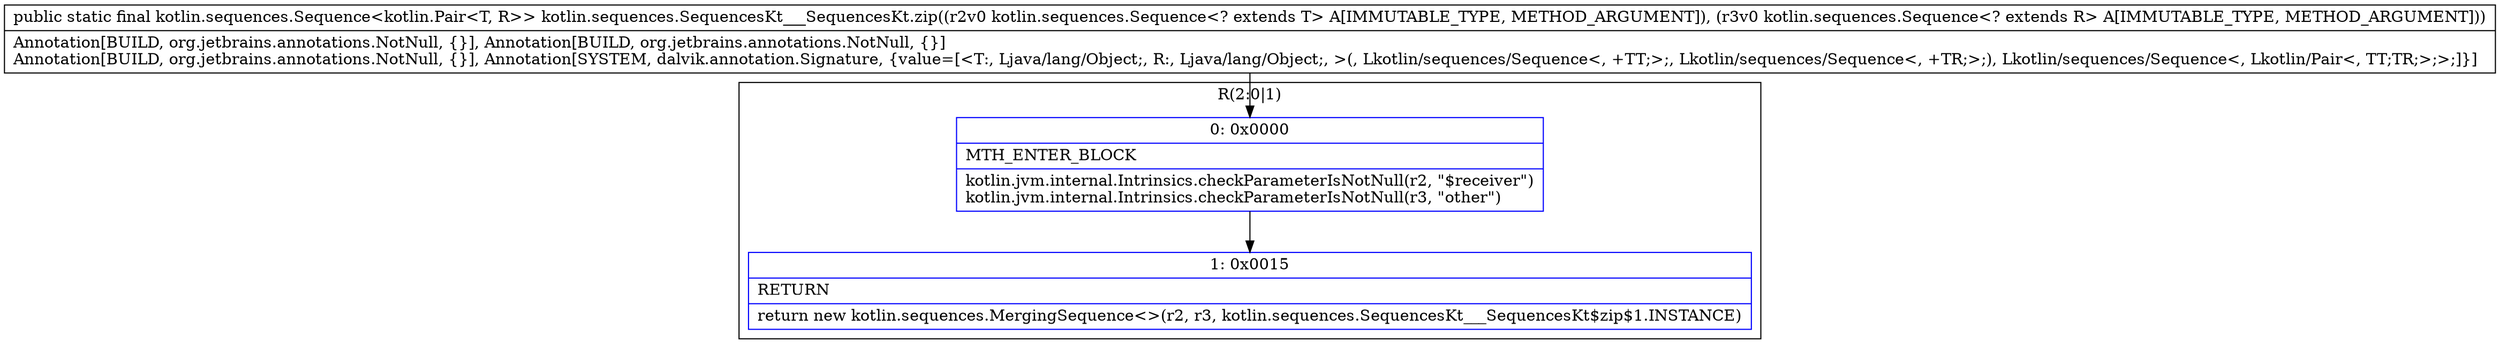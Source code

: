 digraph "CFG forkotlin.sequences.SequencesKt___SequencesKt.zip(Lkotlin\/sequences\/Sequence;Lkotlin\/sequences\/Sequence;)Lkotlin\/sequences\/Sequence;" {
subgraph cluster_Region_1488263326 {
label = "R(2:0|1)";
node [shape=record,color=blue];
Node_0 [shape=record,label="{0\:\ 0x0000|MTH_ENTER_BLOCK\l|kotlin.jvm.internal.Intrinsics.checkParameterIsNotNull(r2, \"$receiver\")\lkotlin.jvm.internal.Intrinsics.checkParameterIsNotNull(r3, \"other\")\l}"];
Node_1 [shape=record,label="{1\:\ 0x0015|RETURN\l|return new kotlin.sequences.MergingSequence\<\>(r2, r3, kotlin.sequences.SequencesKt___SequencesKt$zip$1.INSTANCE)\l}"];
}
MethodNode[shape=record,label="{public static final kotlin.sequences.Sequence\<kotlin.Pair\<T, R\>\> kotlin.sequences.SequencesKt___SequencesKt.zip((r2v0 kotlin.sequences.Sequence\<? extends T\> A[IMMUTABLE_TYPE, METHOD_ARGUMENT]), (r3v0 kotlin.sequences.Sequence\<? extends R\> A[IMMUTABLE_TYPE, METHOD_ARGUMENT]))  | Annotation[BUILD, org.jetbrains.annotations.NotNull, \{\}], Annotation[BUILD, org.jetbrains.annotations.NotNull, \{\}]\lAnnotation[BUILD, org.jetbrains.annotations.NotNull, \{\}], Annotation[SYSTEM, dalvik.annotation.Signature, \{value=[\<T:, Ljava\/lang\/Object;, R:, Ljava\/lang\/Object;, \>(, Lkotlin\/sequences\/Sequence\<, +TT;\>;, Lkotlin\/sequences\/Sequence\<, +TR;\>;), Lkotlin\/sequences\/Sequence\<, Lkotlin\/Pair\<, TT;TR;\>;\>;]\}]\l}"];
MethodNode -> Node_0;
Node_0 -> Node_1;
}

